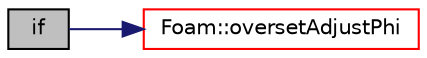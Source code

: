digraph "if"
{
  bgcolor="transparent";
  edge [fontname="Helvetica",fontsize="10",labelfontname="Helvetica",labelfontsize="10"];
  node [fontname="Helvetica",fontsize="10",shape=record];
  rankdir="LR";
  Node1 [label="if",height=0.2,width=0.4,color="black", fillcolor="grey75", style="filled" fontcolor="black"];
  Node1 -> Node2 [color="midnightblue",fontsize="10",style="solid",fontname="Helvetica"];
  Node2 [label="Foam::oversetAdjustPhi",height=0.2,width=0.4,color="red",URL="$namespaceFoam.html#a0cc0f021263c6ba24e82d65900a4c294",tooltip="Adjust the balance of fluxes to obey continuity. "];
}
